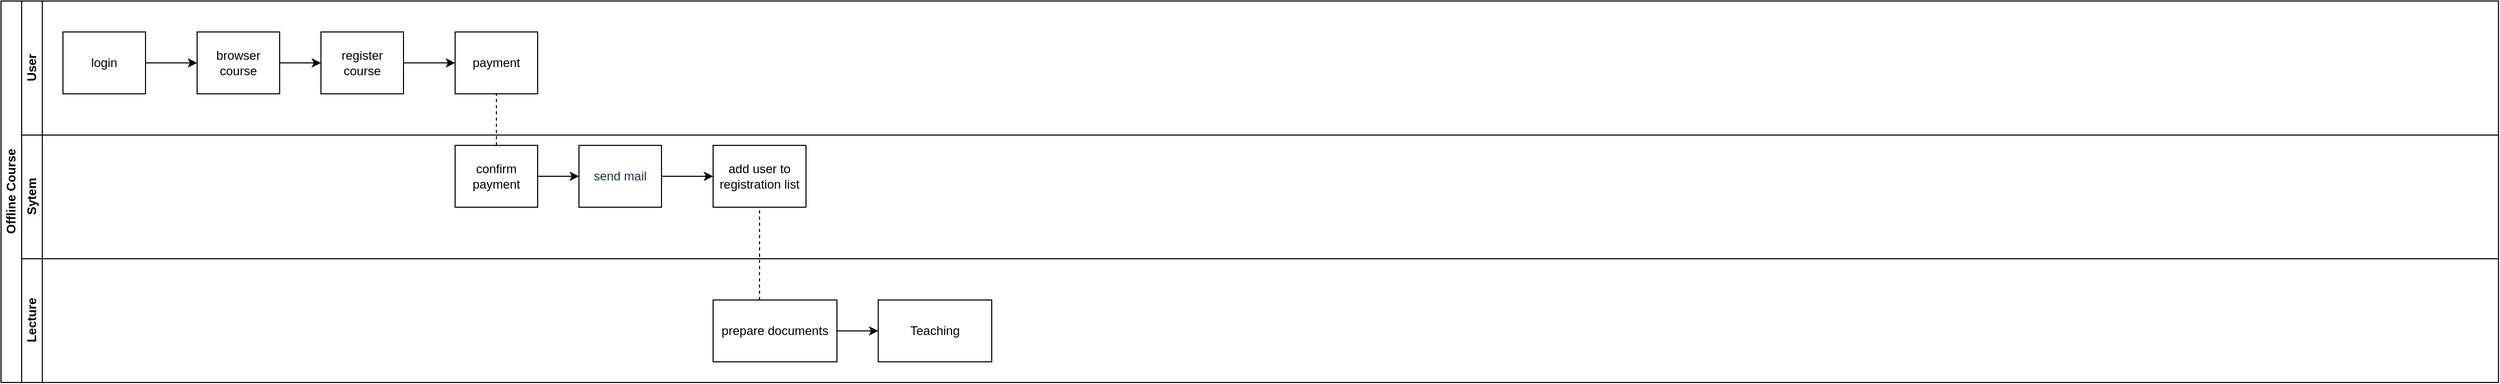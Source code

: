 <mxfile version="26.0.5">
  <diagram id="prtHgNgQTEPvFCAcTncT" name="Page-1">
    <mxGraphModel dx="1290" dy="569" grid="1" gridSize="10" guides="1" tooltips="1" connect="1" arrows="1" fold="1" page="1" pageScale="1" pageWidth="827" pageHeight="1169" math="0" shadow="0">
      <root>
        <mxCell id="0" />
        <mxCell id="1" parent="0" />
        <mxCell id="dNxyNK7c78bLwvsdeMH5-19" value="Offline Course" style="swimlane;html=1;childLayout=stackLayout;resizeParent=1;resizeParentMax=0;horizontal=0;startSize=20;horizontalStack=0;" parent="1" vertex="1">
          <mxGeometry x="120" y="120" width="2420" height="370" as="geometry" />
        </mxCell>
        <mxCell id="dNxyNK7c78bLwvsdeMH5-20" value="User" style="swimlane;html=1;startSize=20;horizontal=0;" parent="dNxyNK7c78bLwvsdeMH5-19" vertex="1">
          <mxGeometry x="20" width="2400" height="130" as="geometry" />
        </mxCell>
        <mxCell id="4VuvJxlAuG3Ml74ko1B7-3" style="edgeStyle=orthogonalEdgeStyle;rounded=0;orthogonalLoop=1;jettySize=auto;html=1;exitX=1;exitY=0.5;exitDx=0;exitDy=0;entryX=0;entryY=0.5;entryDx=0;entryDy=0;" parent="dNxyNK7c78bLwvsdeMH5-20" source="dNxyNK7c78bLwvsdeMH5-24" target="dNxyNK7c78bLwvsdeMH5-30" edge="1">
          <mxGeometry relative="1" as="geometry" />
        </mxCell>
        <mxCell id="dNxyNK7c78bLwvsdeMH5-24" value="login" style="rounded=0;whiteSpace=wrap;html=1;fontFamily=Helvetica;fontSize=12;fontColor=#000000;align=center;" parent="dNxyNK7c78bLwvsdeMH5-20" vertex="1">
          <mxGeometry x="40" y="30" width="80" height="60" as="geometry" />
        </mxCell>
        <mxCell id="6smOxQMTxsV3v4vkUALc-2" value="" style="edgeStyle=orthogonalEdgeStyle;rounded=0;orthogonalLoop=1;jettySize=auto;html=1;" edge="1" parent="dNxyNK7c78bLwvsdeMH5-20" source="dNxyNK7c78bLwvsdeMH5-30" target="6smOxQMTxsV3v4vkUALc-1">
          <mxGeometry relative="1" as="geometry" />
        </mxCell>
        <mxCell id="dNxyNK7c78bLwvsdeMH5-30" value="browser course" style="rounded=0;whiteSpace=wrap;html=1;fontFamily=Helvetica;fontSize=12;fontColor=#000000;align=center;" parent="dNxyNK7c78bLwvsdeMH5-20" vertex="1">
          <mxGeometry x="170" y="30" width="80" height="60" as="geometry" />
        </mxCell>
        <mxCell id="6smOxQMTxsV3v4vkUALc-4" value="" style="edgeStyle=orthogonalEdgeStyle;rounded=0;orthogonalLoop=1;jettySize=auto;html=1;" edge="1" parent="dNxyNK7c78bLwvsdeMH5-20" source="6smOxQMTxsV3v4vkUALc-1" target="6smOxQMTxsV3v4vkUALc-3">
          <mxGeometry relative="1" as="geometry" />
        </mxCell>
        <mxCell id="6smOxQMTxsV3v4vkUALc-1" value="register course" style="rounded=0;whiteSpace=wrap;html=1;fontFamily=Helvetica;fontSize=12;fontColor=#000000;align=center;" vertex="1" parent="dNxyNK7c78bLwvsdeMH5-20">
          <mxGeometry x="290" y="30" width="80" height="60" as="geometry" />
        </mxCell>
        <mxCell id="6smOxQMTxsV3v4vkUALc-3" value="payment" style="rounded=0;whiteSpace=wrap;html=1;fontFamily=Helvetica;fontSize=12;fontColor=#000000;align=center;" vertex="1" parent="dNxyNK7c78bLwvsdeMH5-20">
          <mxGeometry x="420" y="30" width="80" height="60" as="geometry" />
        </mxCell>
        <mxCell id="dNxyNK7c78bLwvsdeMH5-21" value="Sytem" style="swimlane;html=1;startSize=20;horizontal=0;" parent="dNxyNK7c78bLwvsdeMH5-19" vertex="1">
          <mxGeometry x="20" y="130" width="2400" height="120" as="geometry" />
        </mxCell>
        <mxCell id="6smOxQMTxsV3v4vkUALc-11" value="" style="edgeStyle=orthogonalEdgeStyle;rounded=0;orthogonalLoop=1;jettySize=auto;html=1;" edge="1" parent="dNxyNK7c78bLwvsdeMH5-21" source="4VuvJxlAuG3Ml74ko1B7-29" target="6smOxQMTxsV3v4vkUALc-10">
          <mxGeometry relative="1" as="geometry" />
        </mxCell>
        <mxCell id="4VuvJxlAuG3Ml74ko1B7-29" value="&lt;font color=&quot;#143642&quot;&gt;send mail&lt;/font&gt;" style="rounded=0;whiteSpace=wrap;html=1;" parent="dNxyNK7c78bLwvsdeMH5-21" vertex="1">
          <mxGeometry x="540" y="10" width="80" height="60" as="geometry" />
        </mxCell>
        <mxCell id="6smOxQMTxsV3v4vkUALc-9" style="edgeStyle=orthogonalEdgeStyle;rounded=0;orthogonalLoop=1;jettySize=auto;html=1;entryX=0;entryY=0.5;entryDx=0;entryDy=0;" edge="1" parent="dNxyNK7c78bLwvsdeMH5-21" source="6smOxQMTxsV3v4vkUALc-5" target="4VuvJxlAuG3Ml74ko1B7-29">
          <mxGeometry relative="1" as="geometry" />
        </mxCell>
        <mxCell id="6smOxQMTxsV3v4vkUALc-5" value="confirm payment" style="rounded=0;whiteSpace=wrap;html=1;" vertex="1" parent="dNxyNK7c78bLwvsdeMH5-21">
          <mxGeometry x="420" y="10" width="80" height="60" as="geometry" />
        </mxCell>
        <mxCell id="6smOxQMTxsV3v4vkUALc-10" value="add user to registration list" style="rounded=0;whiteSpace=wrap;html=1;" vertex="1" parent="dNxyNK7c78bLwvsdeMH5-21">
          <mxGeometry x="670" y="10" width="90" height="60" as="geometry" />
        </mxCell>
        <mxCell id="dNxyNK7c78bLwvsdeMH5-22" value="Lecture" style="swimlane;html=1;startSize=20;horizontal=0;" parent="dNxyNK7c78bLwvsdeMH5-19" vertex="1">
          <mxGeometry x="20" y="250" width="2400" height="120" as="geometry" />
        </mxCell>
        <mxCell id="6smOxQMTxsV3v4vkUALc-15" value="" style="edgeStyle=orthogonalEdgeStyle;rounded=0;orthogonalLoop=1;jettySize=auto;html=1;" edge="1" parent="dNxyNK7c78bLwvsdeMH5-22" source="6smOxQMTxsV3v4vkUALc-13" target="6smOxQMTxsV3v4vkUALc-14">
          <mxGeometry relative="1" as="geometry" />
        </mxCell>
        <mxCell id="6smOxQMTxsV3v4vkUALc-13" value="prepare documents" style="rounded=0;whiteSpace=wrap;html=1;" vertex="1" parent="dNxyNK7c78bLwvsdeMH5-22">
          <mxGeometry x="670" y="40" width="120" height="60" as="geometry" />
        </mxCell>
        <mxCell id="6smOxQMTxsV3v4vkUALc-14" value="Teaching" style="rounded=0;whiteSpace=wrap;html=1;" vertex="1" parent="dNxyNK7c78bLwvsdeMH5-22">
          <mxGeometry x="830" y="40" width="110" height="60" as="geometry" />
        </mxCell>
        <mxCell id="6smOxQMTxsV3v4vkUALc-8" value="" style="endArrow=none;dashed=1;html=1;rounded=0;entryX=0.5;entryY=1;entryDx=0;entryDy=0;exitX=0.5;exitY=0;exitDx=0;exitDy=0;" edge="1" parent="dNxyNK7c78bLwvsdeMH5-19" source="6smOxQMTxsV3v4vkUALc-5" target="6smOxQMTxsV3v4vkUALc-3">
          <mxGeometry width="50" height="50" relative="1" as="geometry">
            <mxPoint x="560" y="154.286" as="sourcePoint" />
            <mxPoint x="460" y="90" as="targetPoint" />
          </mxGeometry>
        </mxCell>
        <mxCell id="6smOxQMTxsV3v4vkUALc-12" value="" style="endArrow=none;dashed=1;html=1;rounded=0;entryX=0.5;entryY=1;entryDx=0;entryDy=0;" edge="1" parent="1" target="6smOxQMTxsV3v4vkUALc-10">
          <mxGeometry width="50" height="50" relative="1" as="geometry">
            <mxPoint x="855" y="410" as="sourcePoint" />
            <mxPoint x="560" y="280" as="targetPoint" />
          </mxGeometry>
        </mxCell>
      </root>
    </mxGraphModel>
  </diagram>
</mxfile>
